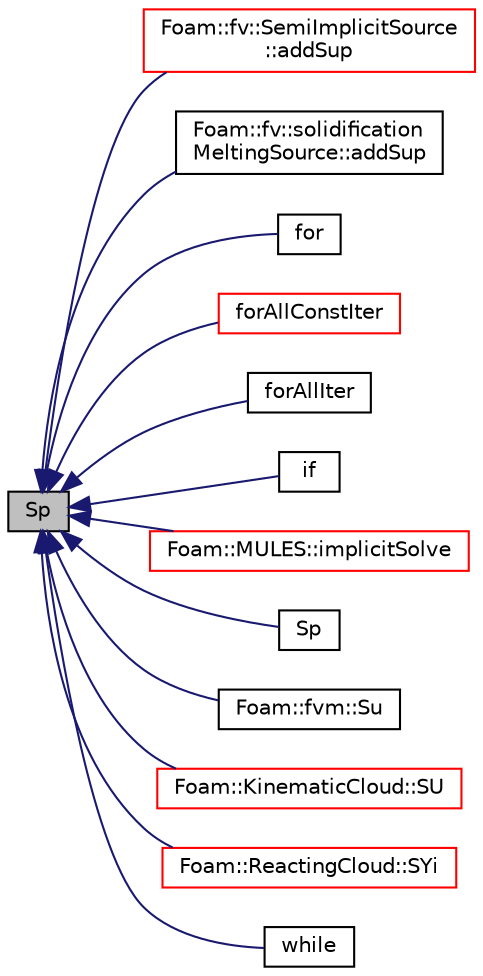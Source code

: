 digraph "Sp"
{
  bgcolor="transparent";
  edge [fontname="Helvetica",fontsize="10",labelfontname="Helvetica",labelfontsize="10"];
  node [fontname="Helvetica",fontsize="10",shape=record];
  rankdir="LR";
  Node1 [label="Sp",height=0.2,width=0.4,color="black", fillcolor="grey75", style="filled", fontcolor="black"];
  Node1 -> Node2 [dir="back",color="midnightblue",fontsize="10",style="solid",fontname="Helvetica"];
  Node2 [label="Foam::fv::SemiImplicitSource\l::addSup",height=0.2,width=0.4,color="red",URL="$a02334.html#a40271c07cd7d578a6054aa199cdf124e",tooltip="Add explicit contribution to equation. "];
  Node1 -> Node3 [dir="back",color="midnightblue",fontsize="10",style="solid",fontname="Helvetica"];
  Node3 [label="Foam::fv::solidification\lMeltingSource::addSup",height=0.2,width=0.4,color="black",URL="$a02436.html#acc46a837211b94ef481dfe3c66ea3a87",tooltip="Add implicit contribution to momentum equation. "];
  Node1 -> Node4 [dir="back",color="midnightblue",fontsize="10",style="solid",fontname="Helvetica"];
  Node4 [label="for",height=0.2,width=0.4,color="black",URL="$a03386.html#ae9610aff8f04c828f9db802f66a18f67"];
  Node1 -> Node5 [dir="back",color="midnightblue",fontsize="10",style="solid",fontname="Helvetica"];
  Node5 [label="forAllConstIter",height=0.2,width=0.4,color="red",URL="$a03077.html#ae21e2836509b0fa7f7cedf6493b11b09"];
  Node1 -> Node6 [dir="back",color="midnightblue",fontsize="10",style="solid",fontname="Helvetica"];
  Node6 [label="forAllIter",height=0.2,width=0.4,color="black",URL="$a03542.html#aaaca96f2de03e39be860dca1ff20ef39"];
  Node1 -> Node7 [dir="back",color="midnightblue",fontsize="10",style="solid",fontname="Helvetica"];
  Node7 [label="if",height=0.2,width=0.4,color="black",URL="$a03075.html#a8b7f998449b569bf0b55d8c54cbac3cc"];
  Node1 -> Node8 [dir="back",color="midnightblue",fontsize="10",style="solid",fontname="Helvetica"];
  Node8 [label="Foam::MULES::implicitSolve",height=0.2,width=0.4,color="red",URL="$a11038.html#af3ebc5af31512182ee43a56e994f4aaf"];
  Node1 -> Node9 [dir="back",color="midnightblue",fontsize="10",style="solid",fontname="Helvetica"];
  Node9 [label="Sp",height=0.2,width=0.4,color="black",URL="$a11014.html#a07f9d072f70ee6a728cc53a5cd8ef7e7"];
  Node1 -> Node10 [dir="back",color="midnightblue",fontsize="10",style="solid",fontname="Helvetica"];
  Node10 [label="Foam::fvm::Su",height=0.2,width=0.4,color="black",URL="$a11015.html#a1248a175a9e215137124769af525cda7"];
  Node1 -> Node11 [dir="back",color="midnightblue",fontsize="10",style="solid",fontname="Helvetica"];
  Node11 [label="Foam::KinematicCloud::SU",height=0.2,width=0.4,color="red",URL="$a01254.html#ab2dcf6319da8f997262ed598a836d9e0",tooltip="Return tmp momentum source term. "];
  Node1 -> Node12 [dir="back",color="midnightblue",fontsize="10",style="solid",fontname="Helvetica"];
  Node12 [label="Foam::ReactingCloud::SYi",height=0.2,width=0.4,color="red",URL="$a02125.html#a37c32a19a71662c1a3e7777e54a1db28",tooltip="Return mass source term for specie i - specie eqn. "];
  Node1 -> Node13 [dir="back",color="midnightblue",fontsize="10",style="solid",fontname="Helvetica"];
  Node13 [label="while",height=0.2,width=0.4,color="black",URL="$a03081.html#ab13470e79e249d04c443bf59be9ff31d"];
}

